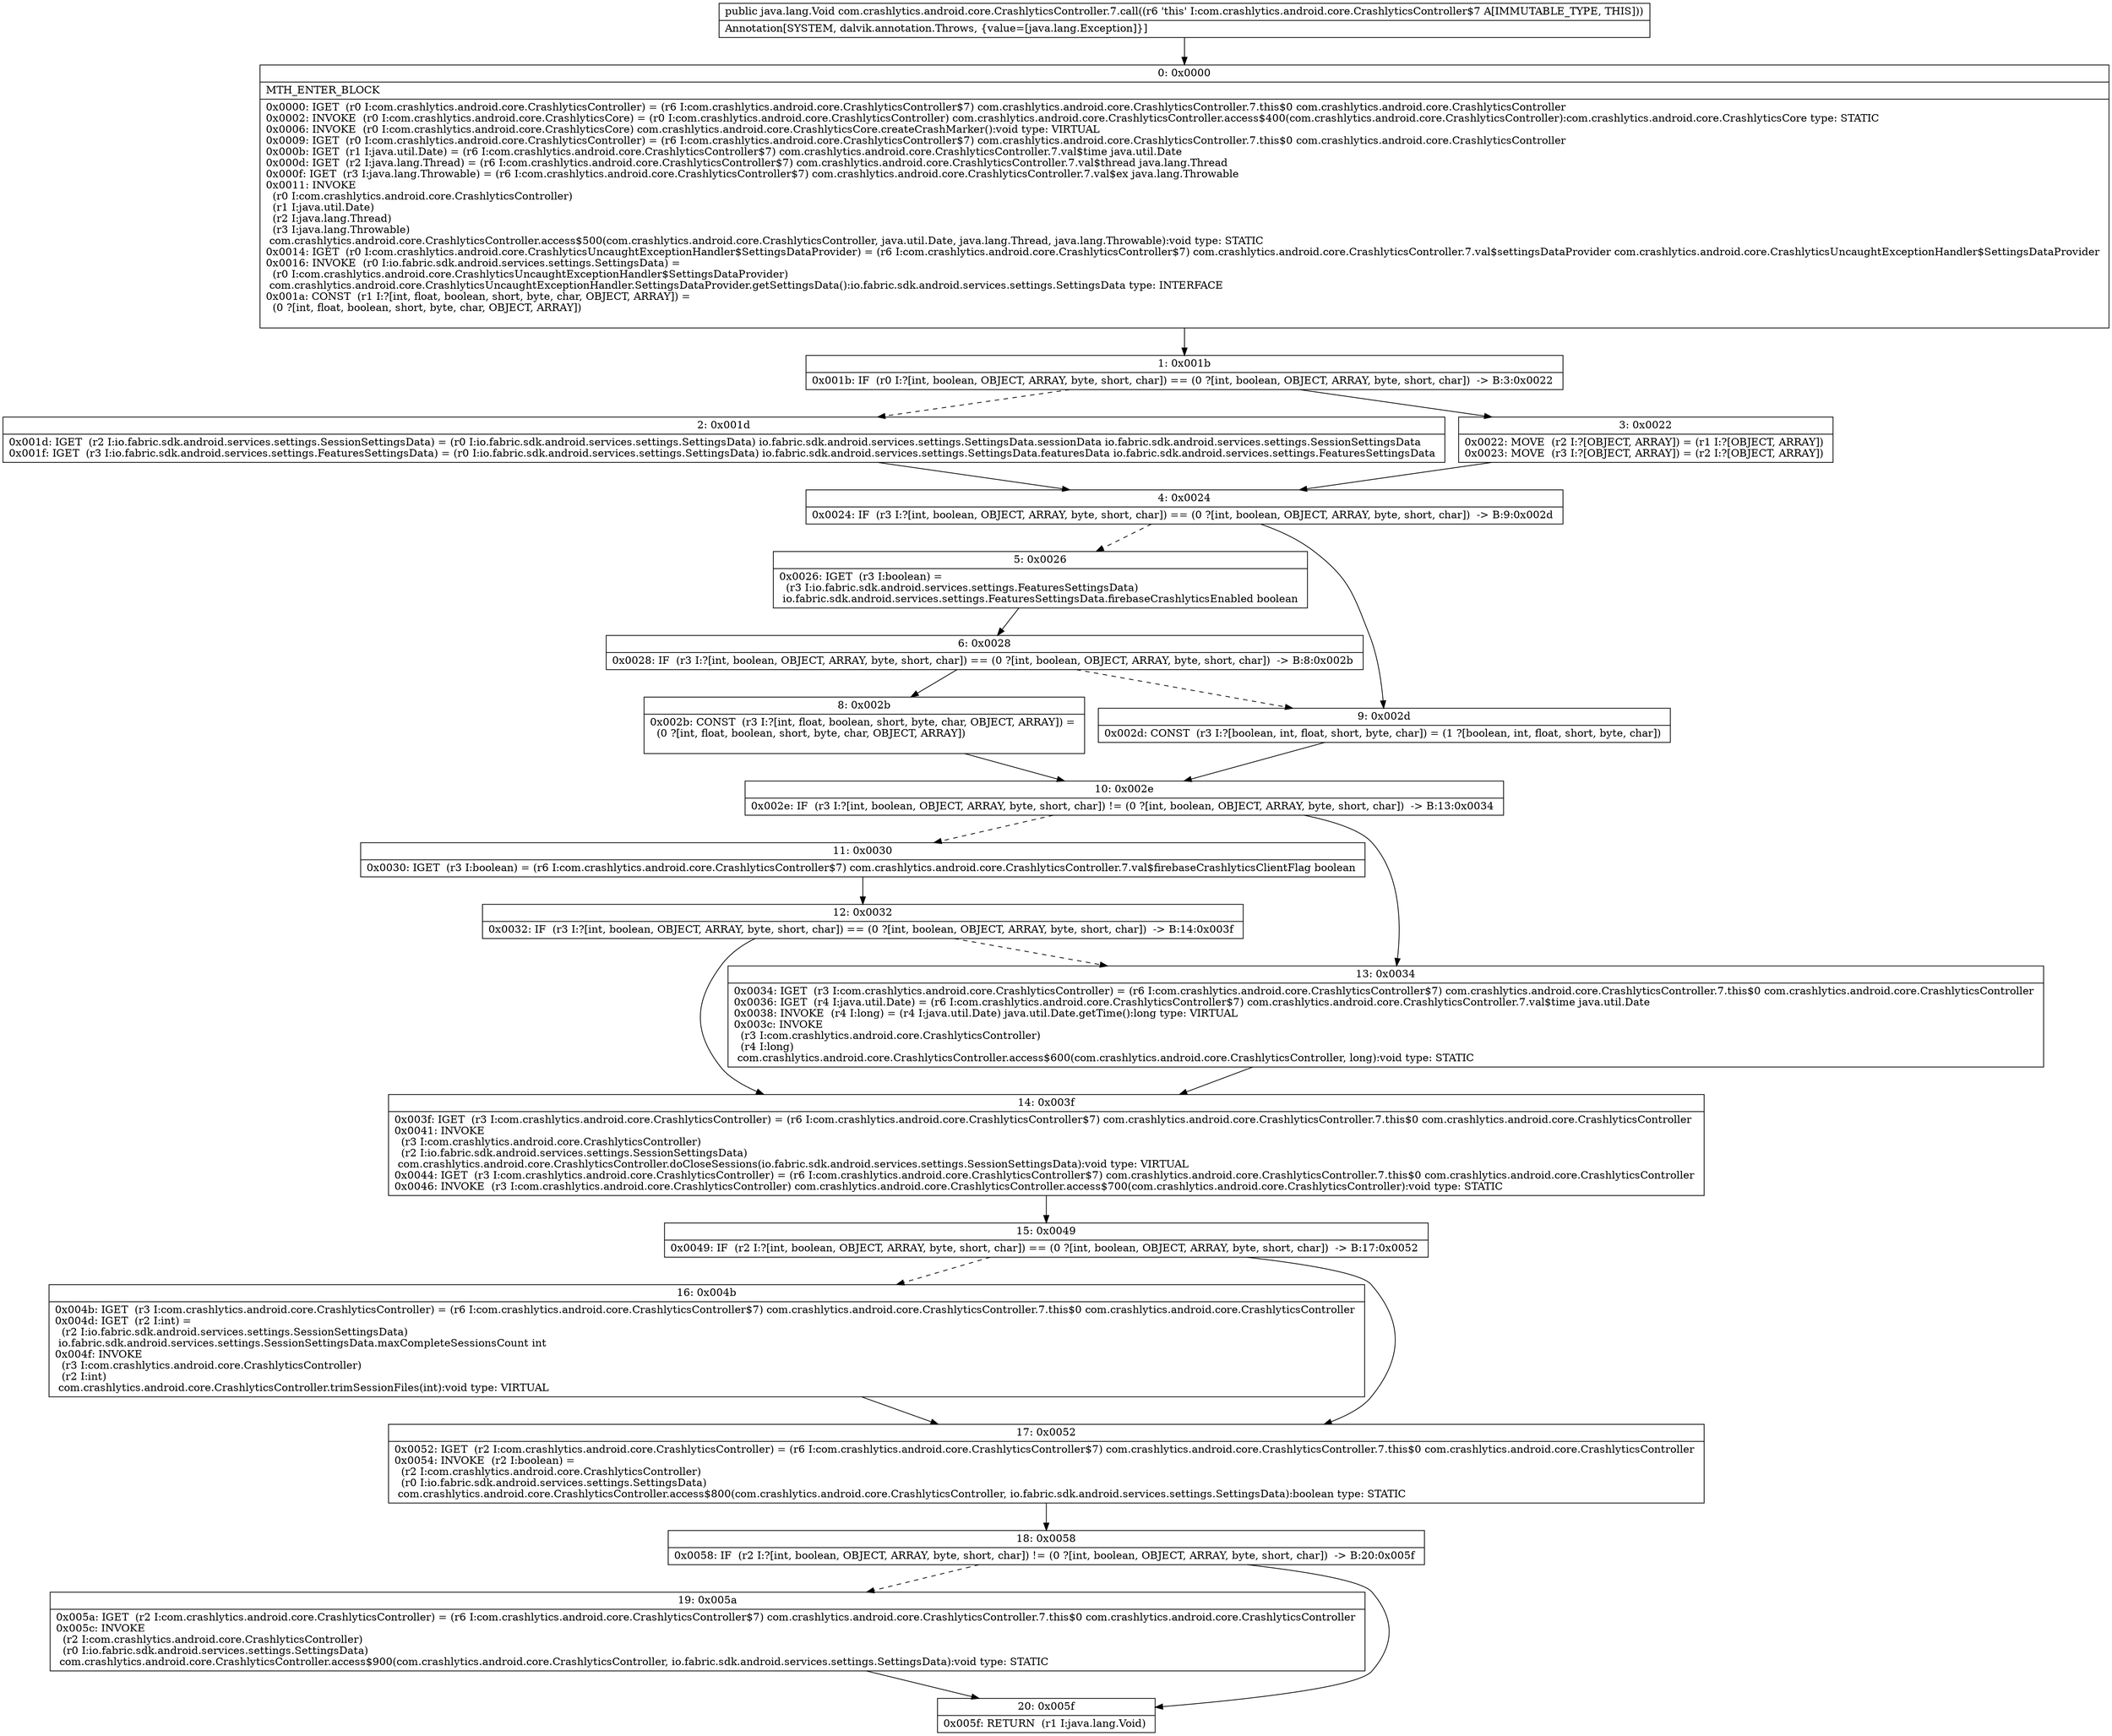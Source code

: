 digraph "CFG forcom.crashlytics.android.core.CrashlyticsController.7.call()Ljava\/lang\/Void;" {
Node_0 [shape=record,label="{0\:\ 0x0000|MTH_ENTER_BLOCK\l|0x0000: IGET  (r0 I:com.crashlytics.android.core.CrashlyticsController) = (r6 I:com.crashlytics.android.core.CrashlyticsController$7) com.crashlytics.android.core.CrashlyticsController.7.this$0 com.crashlytics.android.core.CrashlyticsController \l0x0002: INVOKE  (r0 I:com.crashlytics.android.core.CrashlyticsCore) = (r0 I:com.crashlytics.android.core.CrashlyticsController) com.crashlytics.android.core.CrashlyticsController.access$400(com.crashlytics.android.core.CrashlyticsController):com.crashlytics.android.core.CrashlyticsCore type: STATIC \l0x0006: INVOKE  (r0 I:com.crashlytics.android.core.CrashlyticsCore) com.crashlytics.android.core.CrashlyticsCore.createCrashMarker():void type: VIRTUAL \l0x0009: IGET  (r0 I:com.crashlytics.android.core.CrashlyticsController) = (r6 I:com.crashlytics.android.core.CrashlyticsController$7) com.crashlytics.android.core.CrashlyticsController.7.this$0 com.crashlytics.android.core.CrashlyticsController \l0x000b: IGET  (r1 I:java.util.Date) = (r6 I:com.crashlytics.android.core.CrashlyticsController$7) com.crashlytics.android.core.CrashlyticsController.7.val$time java.util.Date \l0x000d: IGET  (r2 I:java.lang.Thread) = (r6 I:com.crashlytics.android.core.CrashlyticsController$7) com.crashlytics.android.core.CrashlyticsController.7.val$thread java.lang.Thread \l0x000f: IGET  (r3 I:java.lang.Throwable) = (r6 I:com.crashlytics.android.core.CrashlyticsController$7) com.crashlytics.android.core.CrashlyticsController.7.val$ex java.lang.Throwable \l0x0011: INVOKE  \l  (r0 I:com.crashlytics.android.core.CrashlyticsController)\l  (r1 I:java.util.Date)\l  (r2 I:java.lang.Thread)\l  (r3 I:java.lang.Throwable)\l com.crashlytics.android.core.CrashlyticsController.access$500(com.crashlytics.android.core.CrashlyticsController, java.util.Date, java.lang.Thread, java.lang.Throwable):void type: STATIC \l0x0014: IGET  (r0 I:com.crashlytics.android.core.CrashlyticsUncaughtExceptionHandler$SettingsDataProvider) = (r6 I:com.crashlytics.android.core.CrashlyticsController$7) com.crashlytics.android.core.CrashlyticsController.7.val$settingsDataProvider com.crashlytics.android.core.CrashlyticsUncaughtExceptionHandler$SettingsDataProvider \l0x0016: INVOKE  (r0 I:io.fabric.sdk.android.services.settings.SettingsData) = \l  (r0 I:com.crashlytics.android.core.CrashlyticsUncaughtExceptionHandler$SettingsDataProvider)\l com.crashlytics.android.core.CrashlyticsUncaughtExceptionHandler.SettingsDataProvider.getSettingsData():io.fabric.sdk.android.services.settings.SettingsData type: INTERFACE \l0x001a: CONST  (r1 I:?[int, float, boolean, short, byte, char, OBJECT, ARRAY]) = \l  (0 ?[int, float, boolean, short, byte, char, OBJECT, ARRAY])\l \l}"];
Node_1 [shape=record,label="{1\:\ 0x001b|0x001b: IF  (r0 I:?[int, boolean, OBJECT, ARRAY, byte, short, char]) == (0 ?[int, boolean, OBJECT, ARRAY, byte, short, char])  \-\> B:3:0x0022 \l}"];
Node_2 [shape=record,label="{2\:\ 0x001d|0x001d: IGET  (r2 I:io.fabric.sdk.android.services.settings.SessionSettingsData) = (r0 I:io.fabric.sdk.android.services.settings.SettingsData) io.fabric.sdk.android.services.settings.SettingsData.sessionData io.fabric.sdk.android.services.settings.SessionSettingsData \l0x001f: IGET  (r3 I:io.fabric.sdk.android.services.settings.FeaturesSettingsData) = (r0 I:io.fabric.sdk.android.services.settings.SettingsData) io.fabric.sdk.android.services.settings.SettingsData.featuresData io.fabric.sdk.android.services.settings.FeaturesSettingsData \l}"];
Node_3 [shape=record,label="{3\:\ 0x0022|0x0022: MOVE  (r2 I:?[OBJECT, ARRAY]) = (r1 I:?[OBJECT, ARRAY]) \l0x0023: MOVE  (r3 I:?[OBJECT, ARRAY]) = (r2 I:?[OBJECT, ARRAY]) \l}"];
Node_4 [shape=record,label="{4\:\ 0x0024|0x0024: IF  (r3 I:?[int, boolean, OBJECT, ARRAY, byte, short, char]) == (0 ?[int, boolean, OBJECT, ARRAY, byte, short, char])  \-\> B:9:0x002d \l}"];
Node_5 [shape=record,label="{5\:\ 0x0026|0x0026: IGET  (r3 I:boolean) = \l  (r3 I:io.fabric.sdk.android.services.settings.FeaturesSettingsData)\l io.fabric.sdk.android.services.settings.FeaturesSettingsData.firebaseCrashlyticsEnabled boolean \l}"];
Node_6 [shape=record,label="{6\:\ 0x0028|0x0028: IF  (r3 I:?[int, boolean, OBJECT, ARRAY, byte, short, char]) == (0 ?[int, boolean, OBJECT, ARRAY, byte, short, char])  \-\> B:8:0x002b \l}"];
Node_8 [shape=record,label="{8\:\ 0x002b|0x002b: CONST  (r3 I:?[int, float, boolean, short, byte, char, OBJECT, ARRAY]) = \l  (0 ?[int, float, boolean, short, byte, char, OBJECT, ARRAY])\l \l}"];
Node_9 [shape=record,label="{9\:\ 0x002d|0x002d: CONST  (r3 I:?[boolean, int, float, short, byte, char]) = (1 ?[boolean, int, float, short, byte, char]) \l}"];
Node_10 [shape=record,label="{10\:\ 0x002e|0x002e: IF  (r3 I:?[int, boolean, OBJECT, ARRAY, byte, short, char]) != (0 ?[int, boolean, OBJECT, ARRAY, byte, short, char])  \-\> B:13:0x0034 \l}"];
Node_11 [shape=record,label="{11\:\ 0x0030|0x0030: IGET  (r3 I:boolean) = (r6 I:com.crashlytics.android.core.CrashlyticsController$7) com.crashlytics.android.core.CrashlyticsController.7.val$firebaseCrashlyticsClientFlag boolean \l}"];
Node_12 [shape=record,label="{12\:\ 0x0032|0x0032: IF  (r3 I:?[int, boolean, OBJECT, ARRAY, byte, short, char]) == (0 ?[int, boolean, OBJECT, ARRAY, byte, short, char])  \-\> B:14:0x003f \l}"];
Node_13 [shape=record,label="{13\:\ 0x0034|0x0034: IGET  (r3 I:com.crashlytics.android.core.CrashlyticsController) = (r6 I:com.crashlytics.android.core.CrashlyticsController$7) com.crashlytics.android.core.CrashlyticsController.7.this$0 com.crashlytics.android.core.CrashlyticsController \l0x0036: IGET  (r4 I:java.util.Date) = (r6 I:com.crashlytics.android.core.CrashlyticsController$7) com.crashlytics.android.core.CrashlyticsController.7.val$time java.util.Date \l0x0038: INVOKE  (r4 I:long) = (r4 I:java.util.Date) java.util.Date.getTime():long type: VIRTUAL \l0x003c: INVOKE  \l  (r3 I:com.crashlytics.android.core.CrashlyticsController)\l  (r4 I:long)\l com.crashlytics.android.core.CrashlyticsController.access$600(com.crashlytics.android.core.CrashlyticsController, long):void type: STATIC \l}"];
Node_14 [shape=record,label="{14\:\ 0x003f|0x003f: IGET  (r3 I:com.crashlytics.android.core.CrashlyticsController) = (r6 I:com.crashlytics.android.core.CrashlyticsController$7) com.crashlytics.android.core.CrashlyticsController.7.this$0 com.crashlytics.android.core.CrashlyticsController \l0x0041: INVOKE  \l  (r3 I:com.crashlytics.android.core.CrashlyticsController)\l  (r2 I:io.fabric.sdk.android.services.settings.SessionSettingsData)\l com.crashlytics.android.core.CrashlyticsController.doCloseSessions(io.fabric.sdk.android.services.settings.SessionSettingsData):void type: VIRTUAL \l0x0044: IGET  (r3 I:com.crashlytics.android.core.CrashlyticsController) = (r6 I:com.crashlytics.android.core.CrashlyticsController$7) com.crashlytics.android.core.CrashlyticsController.7.this$0 com.crashlytics.android.core.CrashlyticsController \l0x0046: INVOKE  (r3 I:com.crashlytics.android.core.CrashlyticsController) com.crashlytics.android.core.CrashlyticsController.access$700(com.crashlytics.android.core.CrashlyticsController):void type: STATIC \l}"];
Node_15 [shape=record,label="{15\:\ 0x0049|0x0049: IF  (r2 I:?[int, boolean, OBJECT, ARRAY, byte, short, char]) == (0 ?[int, boolean, OBJECT, ARRAY, byte, short, char])  \-\> B:17:0x0052 \l}"];
Node_16 [shape=record,label="{16\:\ 0x004b|0x004b: IGET  (r3 I:com.crashlytics.android.core.CrashlyticsController) = (r6 I:com.crashlytics.android.core.CrashlyticsController$7) com.crashlytics.android.core.CrashlyticsController.7.this$0 com.crashlytics.android.core.CrashlyticsController \l0x004d: IGET  (r2 I:int) = \l  (r2 I:io.fabric.sdk.android.services.settings.SessionSettingsData)\l io.fabric.sdk.android.services.settings.SessionSettingsData.maxCompleteSessionsCount int \l0x004f: INVOKE  \l  (r3 I:com.crashlytics.android.core.CrashlyticsController)\l  (r2 I:int)\l com.crashlytics.android.core.CrashlyticsController.trimSessionFiles(int):void type: VIRTUAL \l}"];
Node_17 [shape=record,label="{17\:\ 0x0052|0x0052: IGET  (r2 I:com.crashlytics.android.core.CrashlyticsController) = (r6 I:com.crashlytics.android.core.CrashlyticsController$7) com.crashlytics.android.core.CrashlyticsController.7.this$0 com.crashlytics.android.core.CrashlyticsController \l0x0054: INVOKE  (r2 I:boolean) = \l  (r2 I:com.crashlytics.android.core.CrashlyticsController)\l  (r0 I:io.fabric.sdk.android.services.settings.SettingsData)\l com.crashlytics.android.core.CrashlyticsController.access$800(com.crashlytics.android.core.CrashlyticsController, io.fabric.sdk.android.services.settings.SettingsData):boolean type: STATIC \l}"];
Node_18 [shape=record,label="{18\:\ 0x0058|0x0058: IF  (r2 I:?[int, boolean, OBJECT, ARRAY, byte, short, char]) != (0 ?[int, boolean, OBJECT, ARRAY, byte, short, char])  \-\> B:20:0x005f \l}"];
Node_19 [shape=record,label="{19\:\ 0x005a|0x005a: IGET  (r2 I:com.crashlytics.android.core.CrashlyticsController) = (r6 I:com.crashlytics.android.core.CrashlyticsController$7) com.crashlytics.android.core.CrashlyticsController.7.this$0 com.crashlytics.android.core.CrashlyticsController \l0x005c: INVOKE  \l  (r2 I:com.crashlytics.android.core.CrashlyticsController)\l  (r0 I:io.fabric.sdk.android.services.settings.SettingsData)\l com.crashlytics.android.core.CrashlyticsController.access$900(com.crashlytics.android.core.CrashlyticsController, io.fabric.sdk.android.services.settings.SettingsData):void type: STATIC \l}"];
Node_20 [shape=record,label="{20\:\ 0x005f|0x005f: RETURN  (r1 I:java.lang.Void) \l}"];
MethodNode[shape=record,label="{public java.lang.Void com.crashlytics.android.core.CrashlyticsController.7.call((r6 'this' I:com.crashlytics.android.core.CrashlyticsController$7 A[IMMUTABLE_TYPE, THIS]))  | Annotation[SYSTEM, dalvik.annotation.Throws, \{value=[java.lang.Exception]\}]\l}"];
MethodNode -> Node_0;
Node_0 -> Node_1;
Node_1 -> Node_2[style=dashed];
Node_1 -> Node_3;
Node_2 -> Node_4;
Node_3 -> Node_4;
Node_4 -> Node_5[style=dashed];
Node_4 -> Node_9;
Node_5 -> Node_6;
Node_6 -> Node_8;
Node_6 -> Node_9[style=dashed];
Node_8 -> Node_10;
Node_9 -> Node_10;
Node_10 -> Node_11[style=dashed];
Node_10 -> Node_13;
Node_11 -> Node_12;
Node_12 -> Node_13[style=dashed];
Node_12 -> Node_14;
Node_13 -> Node_14;
Node_14 -> Node_15;
Node_15 -> Node_16[style=dashed];
Node_15 -> Node_17;
Node_16 -> Node_17;
Node_17 -> Node_18;
Node_18 -> Node_19[style=dashed];
Node_18 -> Node_20;
Node_19 -> Node_20;
}


